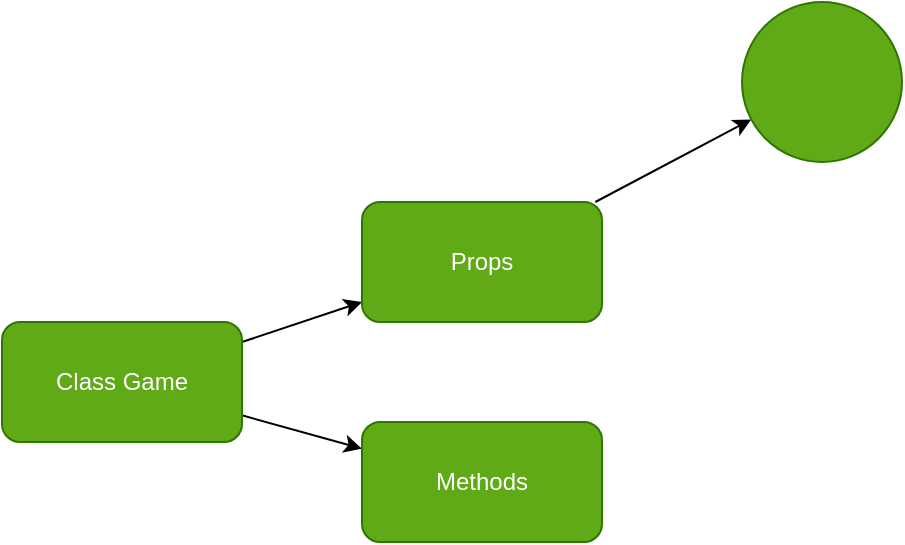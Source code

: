 <mxfile>
    <diagram id="ERIsc9l_rZHWEm9Mlmi3" name="Page-1">
        <mxGraphModel dx="747" dy="802" grid="1" gridSize="10" guides="1" tooltips="1" connect="1" arrows="1" fold="1" page="1" pageScale="1" pageWidth="850" pageHeight="1100" math="0" shadow="0">
            <root>
                <mxCell id="0"/>
                <mxCell id="1" parent="0"/>
                <mxCell id="6" value="" style="edgeStyle=none;html=1;" edge="1" parent="1" source="2" target="5">
                    <mxGeometry relative="1" as="geometry"/>
                </mxCell>
                <mxCell id="8" value="" style="edgeStyle=none;html=1;" edge="1" parent="1" source="2" target="7">
                    <mxGeometry relative="1" as="geometry"/>
                </mxCell>
                <mxCell id="2" value="Class Game" style="whiteSpace=wrap;html=1;fillColor=#60a917;fontColor=#ffffff;strokeColor=#2D7600;rounded=1;glass=0;perimeterSpacing=0;" vertex="1" parent="1">
                    <mxGeometry x="160" y="290" width="120" height="60" as="geometry"/>
                </mxCell>
                <mxCell id="10" value="" style="edgeStyle=none;html=1;" edge="1" parent="1" source="5" target="9">
                    <mxGeometry relative="1" as="geometry"/>
                </mxCell>
                <mxCell id="5" value="Props" style="whiteSpace=wrap;html=1;fillColor=#60a917;fontColor=#ffffff;strokeColor=#2D7600;rounded=1;glass=0;perimeterSpacing=0;" vertex="1" parent="1">
                    <mxGeometry x="340" y="230" width="120" height="60" as="geometry"/>
                </mxCell>
                <mxCell id="7" value="Methods" style="whiteSpace=wrap;html=1;fillColor=#60a917;fontColor=#ffffff;strokeColor=#2D7600;rounded=1;glass=0;perimeterSpacing=0;" vertex="1" parent="1">
                    <mxGeometry x="340" y="340" width="120" height="60" as="geometry"/>
                </mxCell>
                <mxCell id="9" value="" style="ellipse;whiteSpace=wrap;html=1;fillColor=#60a917;strokeColor=#2D7600;fontColor=#ffffff;rounded=1;glass=0;" vertex="1" parent="1">
                    <mxGeometry x="530" y="130" width="80" height="80" as="geometry"/>
                </mxCell>
            </root>
        </mxGraphModel>
    </diagram>
</mxfile>